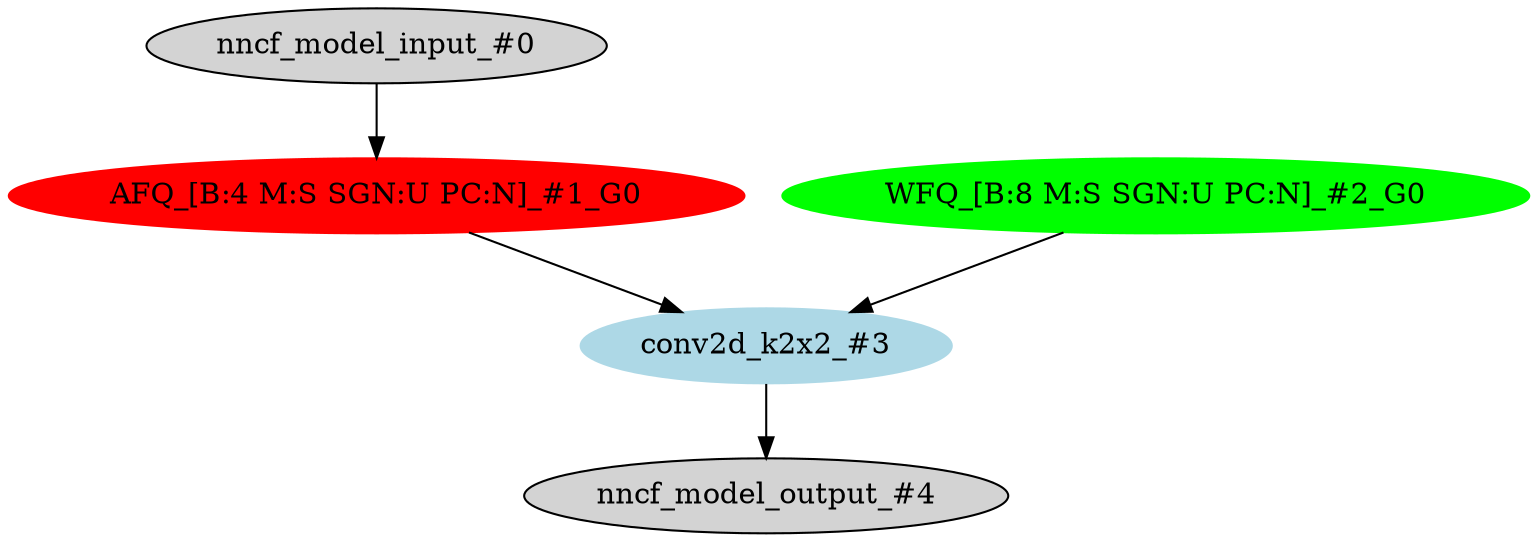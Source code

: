 strict digraph  {
"0 /nncf_model_input_0" [id=0, label="nncf_model_input_#0", style=filled, type=nncf_model_input];
"1 SymmetricQuantizer/symmetric_quantize_0" [color=red, id=1, label="AFQ_[B:4 M:S SGN:U PC:N]_#1_G0", style=filled, type=symmetric_quantize];
"2 BasicConvTestModel/NNCFConv2d[conv]/ModuleDict[pre_ops]/UpdateWeight[0]/SymmetricQuantizer[op]/symmetric_quantize_0" [color=green, id=2, label="WFQ_[B:8 M:S SGN:U PC:N]_#2_G0", style=filled, type=symmetric_quantize];
"3 BasicConvTestModel/NNCFConv2d[conv]/conv2d_0" [color=lightblue, id=3, label="conv2d_k2x2_#3", style=filled, type=conv2d];
"4 /nncf_model_output_0" [id=4, label="nncf_model_output_#4", style=filled, type=nncf_model_output];
"0 /nncf_model_input_0" -> "1 SymmetricQuantizer/symmetric_quantize_0";
"1 SymmetricQuantizer/symmetric_quantize_0" -> "3 BasicConvTestModel/NNCFConv2d[conv]/conv2d_0";
"2 BasicConvTestModel/NNCFConv2d[conv]/ModuleDict[pre_ops]/UpdateWeight[0]/SymmetricQuantizer[op]/symmetric_quantize_0" -> "3 BasicConvTestModel/NNCFConv2d[conv]/conv2d_0";
"3 BasicConvTestModel/NNCFConv2d[conv]/conv2d_0" -> "4 /nncf_model_output_0";
}
